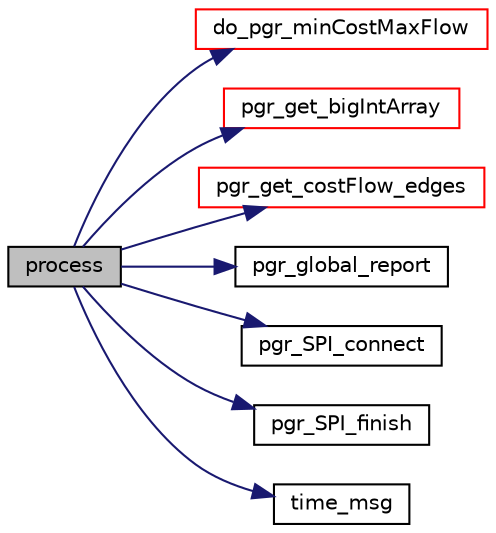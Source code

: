 digraph "process"
{
  edge [fontname="Helvetica",fontsize="10",labelfontname="Helvetica",labelfontsize="10"];
  node [fontname="Helvetica",fontsize="10",shape=record];
  rankdir="LR";
  Node46 [label="process",height=0.2,width=0.4,color="black", fillcolor="grey75", style="filled", fontcolor="black"];
  Node46 -> Node47 [color="midnightblue",fontsize="10",style="solid",fontname="Helvetica"];
  Node47 [label="do_pgr_minCostMaxFlow",height=0.2,width=0.4,color="red", fillcolor="white", style="filled",URL="$minCostMaxFlow__driver_8cpp.html#a18e3e28772c8cb2069794129ba729994"];
  Node46 -> Node67 [color="midnightblue",fontsize="10",style="solid",fontname="Helvetica"];
  Node67 [label="pgr_get_bigIntArray",height=0.2,width=0.4,color="red", fillcolor="white", style="filled",URL="$arrays__input_8c.html#a8b3b624e84ed449440408d11251384c1",tooltip="enforces the input array to be NOT empty "];
  Node46 -> Node70 [color="midnightblue",fontsize="10",style="solid",fontname="Helvetica"];
  Node70 [label="pgr_get_costFlow_edges",height=0.2,width=0.4,color="red", fillcolor="white", style="filled",URL="$edges__input_8c.html#a2c0f5e0d133f4f924f660c0c7f3ad537",tooltip="read edges for cost flow "];
  Node46 -> Node85 [color="midnightblue",fontsize="10",style="solid",fontname="Helvetica"];
  Node85 [label="pgr_global_report",height=0.2,width=0.4,color="black", fillcolor="white", style="filled",URL="$e__report_8c.html#aa7833fe4baf65aa901e1129575e7deb2",tooltip="notice & error "];
  Node46 -> Node86 [color="midnightblue",fontsize="10",style="solid",fontname="Helvetica"];
  Node86 [label="pgr_SPI_connect",height=0.2,width=0.4,color="black", fillcolor="white", style="filled",URL="$postgres__connection_8c.html#aef5deb780b1cf78c56b1794ab826ac64"];
  Node46 -> Node87 [color="midnightblue",fontsize="10",style="solid",fontname="Helvetica"];
  Node87 [label="pgr_SPI_finish",height=0.2,width=0.4,color="black", fillcolor="white", style="filled",URL="$postgres__connection_8c.html#ae36e7862564b5e72c25c9e26ae8e355f"];
  Node46 -> Node69 [color="midnightblue",fontsize="10",style="solid",fontname="Helvetica"];
  Node69 [label="time_msg",height=0.2,width=0.4,color="black", fillcolor="white", style="filled",URL="$time__msg_8c.html#a989d9723eb6d9be4cbf1214136286dbe"];
}
